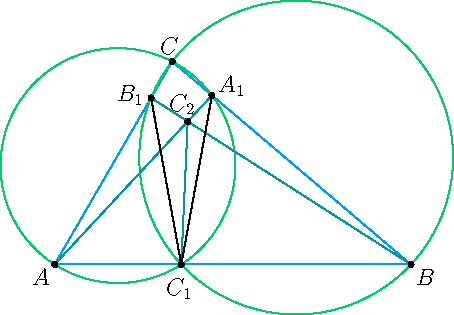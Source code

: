 import geometry;
size(8cm);
pair foot(pair P, pair A, pair B) { return foot(triangle(A,B,P).VC); }

/* Initialize Objects */
pair A = (-3.0, -1.0);
pair B = (0.0, -1.0);
pair C = (-2.0105, 0.7088);
pair C_1 = (-1.9336, -1.0);
pair B_1 = 2*(foot(circumcenter(C,B,C_1),C,A))-C;
pair A_1 = 2*(foot(circumcenter(C,A,C_1),C,B))-C;
pair C_2 = extension(A, A_1, B, B_1);

/* Draw objects */
draw(A--B--C--cycle, rgb(0.0,0.6,1.0));
draw(circumcircle(C,C_1,B), rgb(0.0,0.8,0.4));
draw(circumcircle(C,C_1,A), rgb(0.0,0.8,0.4));
draw(C_1--C_2, rgb(0.0,0.6,0.6));
draw(A--A_1, rgb(0.0,0.6,0.6));
draw(B--B_1, rgb(0.0,0.6,0.6));
draw(A_1--C_1--B_1);

/* Label points */
dot("$A$", A, dir(222));
dot("$B$", B, dir(-42));
dot("$C$", C, dir(100));
dot("$C_1$", C_1, dir(-95)*2);
dot("$A_1$", A_1, dir(30));
dot("$B_1$", B_1, dir(170));
dot("$C_2$", C_2, dir(105));

